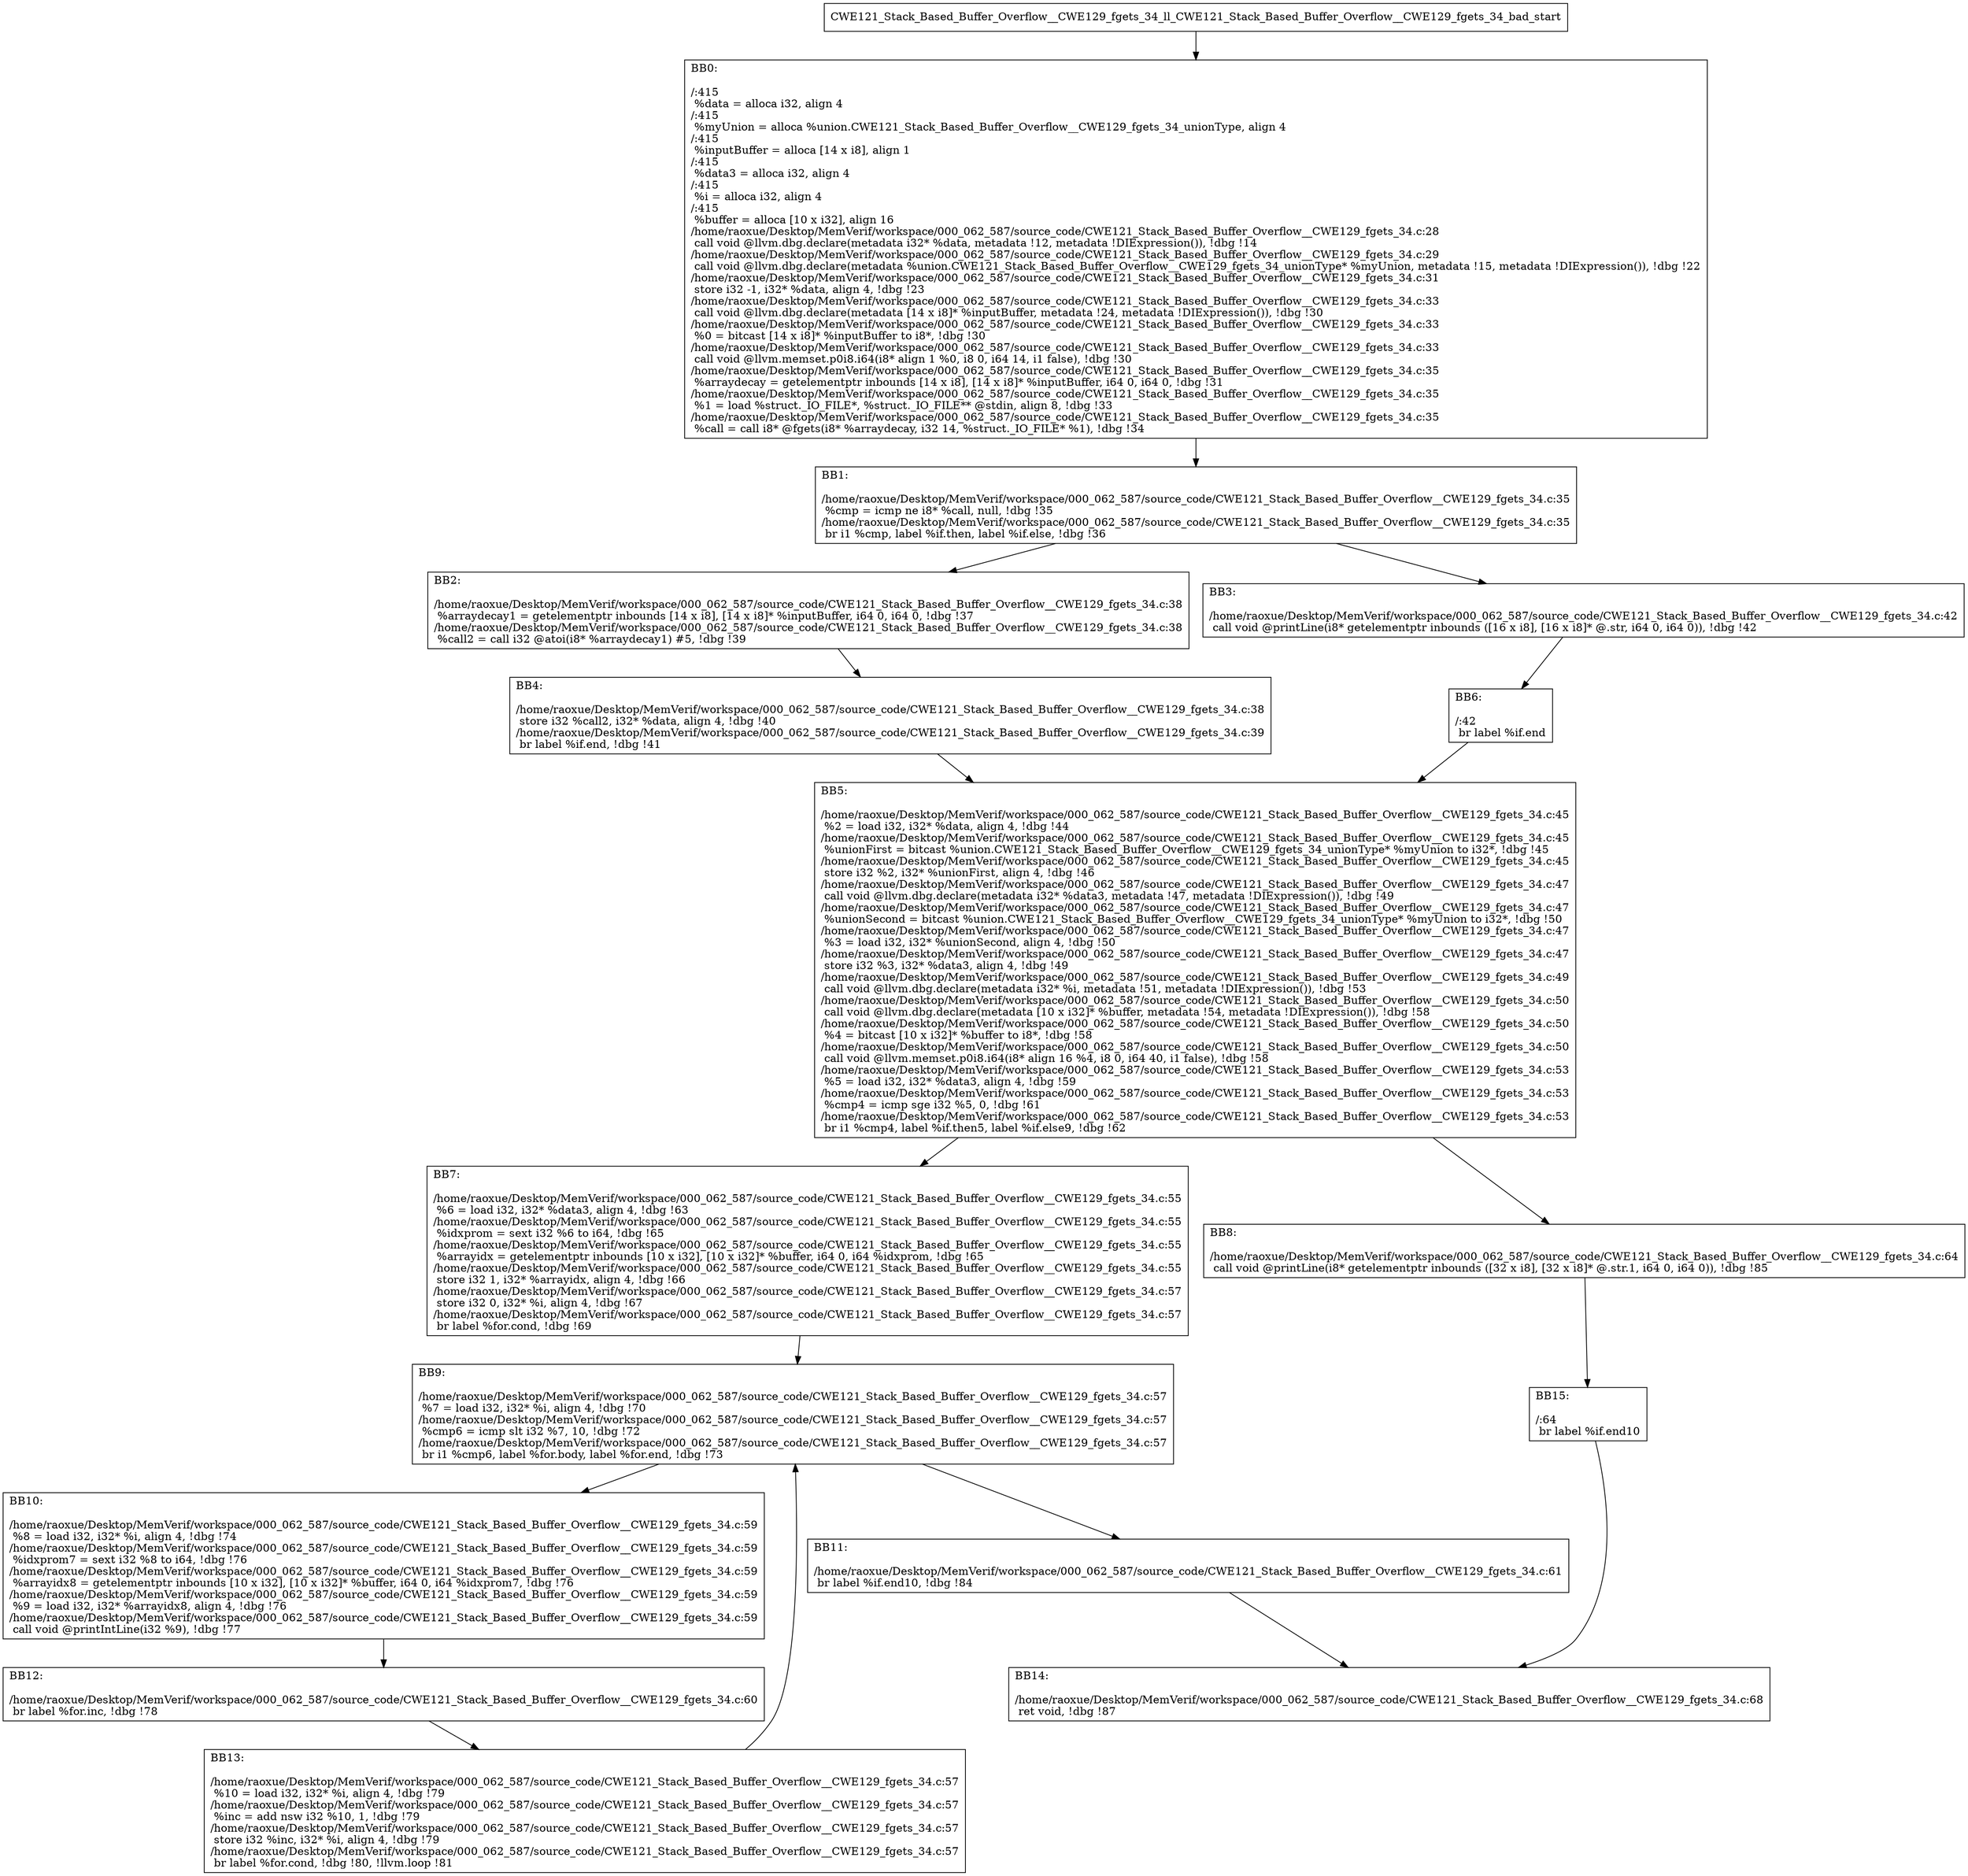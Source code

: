 digraph "CFG for'CWE121_Stack_Based_Buffer_Overflow__CWE129_fgets_34_ll_CWE121_Stack_Based_Buffer_Overflow__CWE129_fgets_34_bad' function" {
	BBCWE121_Stack_Based_Buffer_Overflow__CWE129_fgets_34_ll_CWE121_Stack_Based_Buffer_Overflow__CWE129_fgets_34_bad_start[shape=record,label="{CWE121_Stack_Based_Buffer_Overflow__CWE129_fgets_34_ll_CWE121_Stack_Based_Buffer_Overflow__CWE129_fgets_34_bad_start}"];
	BBCWE121_Stack_Based_Buffer_Overflow__CWE129_fgets_34_ll_CWE121_Stack_Based_Buffer_Overflow__CWE129_fgets_34_bad_start-> CWE121_Stack_Based_Buffer_Overflow__CWE129_fgets_34_ll_CWE121_Stack_Based_Buffer_Overflow__CWE129_fgets_34_badBB0;
	CWE121_Stack_Based_Buffer_Overflow__CWE129_fgets_34_ll_CWE121_Stack_Based_Buffer_Overflow__CWE129_fgets_34_badBB0 [shape=record, label="{BB0:\l\l/:415\l
  %data = alloca i32, align 4\l
/:415\l
  %myUnion = alloca %union.CWE121_Stack_Based_Buffer_Overflow__CWE129_fgets_34_unionType, align 4\l
/:415\l
  %inputBuffer = alloca [14 x i8], align 1\l
/:415\l
  %data3 = alloca i32, align 4\l
/:415\l
  %i = alloca i32, align 4\l
/:415\l
  %buffer = alloca [10 x i32], align 16\l
/home/raoxue/Desktop/MemVerif/workspace/000_062_587/source_code/CWE121_Stack_Based_Buffer_Overflow__CWE129_fgets_34.c:28\l
  call void @llvm.dbg.declare(metadata i32* %data, metadata !12, metadata !DIExpression()), !dbg !14\l
/home/raoxue/Desktop/MemVerif/workspace/000_062_587/source_code/CWE121_Stack_Based_Buffer_Overflow__CWE129_fgets_34.c:29\l
  call void @llvm.dbg.declare(metadata %union.CWE121_Stack_Based_Buffer_Overflow__CWE129_fgets_34_unionType* %myUnion, metadata !15, metadata !DIExpression()), !dbg !22\l
/home/raoxue/Desktop/MemVerif/workspace/000_062_587/source_code/CWE121_Stack_Based_Buffer_Overflow__CWE129_fgets_34.c:31\l
  store i32 -1, i32* %data, align 4, !dbg !23\l
/home/raoxue/Desktop/MemVerif/workspace/000_062_587/source_code/CWE121_Stack_Based_Buffer_Overflow__CWE129_fgets_34.c:33\l
  call void @llvm.dbg.declare(metadata [14 x i8]* %inputBuffer, metadata !24, metadata !DIExpression()), !dbg !30\l
/home/raoxue/Desktop/MemVerif/workspace/000_062_587/source_code/CWE121_Stack_Based_Buffer_Overflow__CWE129_fgets_34.c:33\l
  %0 = bitcast [14 x i8]* %inputBuffer to i8*, !dbg !30\l
/home/raoxue/Desktop/MemVerif/workspace/000_062_587/source_code/CWE121_Stack_Based_Buffer_Overflow__CWE129_fgets_34.c:33\l
  call void @llvm.memset.p0i8.i64(i8* align 1 %0, i8 0, i64 14, i1 false), !dbg !30\l
/home/raoxue/Desktop/MemVerif/workspace/000_062_587/source_code/CWE121_Stack_Based_Buffer_Overflow__CWE129_fgets_34.c:35\l
  %arraydecay = getelementptr inbounds [14 x i8], [14 x i8]* %inputBuffer, i64 0, i64 0, !dbg !31\l
/home/raoxue/Desktop/MemVerif/workspace/000_062_587/source_code/CWE121_Stack_Based_Buffer_Overflow__CWE129_fgets_34.c:35\l
  %1 = load %struct._IO_FILE*, %struct._IO_FILE** @stdin, align 8, !dbg !33\l
/home/raoxue/Desktop/MemVerif/workspace/000_062_587/source_code/CWE121_Stack_Based_Buffer_Overflow__CWE129_fgets_34.c:35\l
  %call = call i8* @fgets(i8* %arraydecay, i32 14, %struct._IO_FILE* %1), !dbg !34\l
}"];
	CWE121_Stack_Based_Buffer_Overflow__CWE129_fgets_34_ll_CWE121_Stack_Based_Buffer_Overflow__CWE129_fgets_34_badBB0-> CWE121_Stack_Based_Buffer_Overflow__CWE129_fgets_34_ll_CWE121_Stack_Based_Buffer_Overflow__CWE129_fgets_34_badBB1;
	CWE121_Stack_Based_Buffer_Overflow__CWE129_fgets_34_ll_CWE121_Stack_Based_Buffer_Overflow__CWE129_fgets_34_badBB1 [shape=record, label="{BB1:\l\l/home/raoxue/Desktop/MemVerif/workspace/000_062_587/source_code/CWE121_Stack_Based_Buffer_Overflow__CWE129_fgets_34.c:35\l
  %cmp = icmp ne i8* %call, null, !dbg !35\l
/home/raoxue/Desktop/MemVerif/workspace/000_062_587/source_code/CWE121_Stack_Based_Buffer_Overflow__CWE129_fgets_34.c:35\l
  br i1 %cmp, label %if.then, label %if.else, !dbg !36\l
}"];
	CWE121_Stack_Based_Buffer_Overflow__CWE129_fgets_34_ll_CWE121_Stack_Based_Buffer_Overflow__CWE129_fgets_34_badBB1-> CWE121_Stack_Based_Buffer_Overflow__CWE129_fgets_34_ll_CWE121_Stack_Based_Buffer_Overflow__CWE129_fgets_34_badBB2;
	CWE121_Stack_Based_Buffer_Overflow__CWE129_fgets_34_ll_CWE121_Stack_Based_Buffer_Overflow__CWE129_fgets_34_badBB1-> CWE121_Stack_Based_Buffer_Overflow__CWE129_fgets_34_ll_CWE121_Stack_Based_Buffer_Overflow__CWE129_fgets_34_badBB3;
	CWE121_Stack_Based_Buffer_Overflow__CWE129_fgets_34_ll_CWE121_Stack_Based_Buffer_Overflow__CWE129_fgets_34_badBB2 [shape=record, label="{BB2:\l\l/home/raoxue/Desktop/MemVerif/workspace/000_062_587/source_code/CWE121_Stack_Based_Buffer_Overflow__CWE129_fgets_34.c:38\l
  %arraydecay1 = getelementptr inbounds [14 x i8], [14 x i8]* %inputBuffer, i64 0, i64 0, !dbg !37\l
/home/raoxue/Desktop/MemVerif/workspace/000_062_587/source_code/CWE121_Stack_Based_Buffer_Overflow__CWE129_fgets_34.c:38\l
  %call2 = call i32 @atoi(i8* %arraydecay1) #5, !dbg !39\l
}"];
	CWE121_Stack_Based_Buffer_Overflow__CWE129_fgets_34_ll_CWE121_Stack_Based_Buffer_Overflow__CWE129_fgets_34_badBB2-> CWE121_Stack_Based_Buffer_Overflow__CWE129_fgets_34_ll_CWE121_Stack_Based_Buffer_Overflow__CWE129_fgets_34_badBB4;
	CWE121_Stack_Based_Buffer_Overflow__CWE129_fgets_34_ll_CWE121_Stack_Based_Buffer_Overflow__CWE129_fgets_34_badBB4 [shape=record, label="{BB4:\l\l/home/raoxue/Desktop/MemVerif/workspace/000_062_587/source_code/CWE121_Stack_Based_Buffer_Overflow__CWE129_fgets_34.c:38\l
  store i32 %call2, i32* %data, align 4, !dbg !40\l
/home/raoxue/Desktop/MemVerif/workspace/000_062_587/source_code/CWE121_Stack_Based_Buffer_Overflow__CWE129_fgets_34.c:39\l
  br label %if.end, !dbg !41\l
}"];
	CWE121_Stack_Based_Buffer_Overflow__CWE129_fgets_34_ll_CWE121_Stack_Based_Buffer_Overflow__CWE129_fgets_34_badBB4-> CWE121_Stack_Based_Buffer_Overflow__CWE129_fgets_34_ll_CWE121_Stack_Based_Buffer_Overflow__CWE129_fgets_34_badBB5;
	CWE121_Stack_Based_Buffer_Overflow__CWE129_fgets_34_ll_CWE121_Stack_Based_Buffer_Overflow__CWE129_fgets_34_badBB3 [shape=record, label="{BB3:\l\l/home/raoxue/Desktop/MemVerif/workspace/000_062_587/source_code/CWE121_Stack_Based_Buffer_Overflow__CWE129_fgets_34.c:42\l
  call void @printLine(i8* getelementptr inbounds ([16 x i8], [16 x i8]* @.str, i64 0, i64 0)), !dbg !42\l
}"];
	CWE121_Stack_Based_Buffer_Overflow__CWE129_fgets_34_ll_CWE121_Stack_Based_Buffer_Overflow__CWE129_fgets_34_badBB3-> CWE121_Stack_Based_Buffer_Overflow__CWE129_fgets_34_ll_CWE121_Stack_Based_Buffer_Overflow__CWE129_fgets_34_badBB6;
	CWE121_Stack_Based_Buffer_Overflow__CWE129_fgets_34_ll_CWE121_Stack_Based_Buffer_Overflow__CWE129_fgets_34_badBB6 [shape=record, label="{BB6:\l\l/:42\l
  br label %if.end\l
}"];
	CWE121_Stack_Based_Buffer_Overflow__CWE129_fgets_34_ll_CWE121_Stack_Based_Buffer_Overflow__CWE129_fgets_34_badBB6-> CWE121_Stack_Based_Buffer_Overflow__CWE129_fgets_34_ll_CWE121_Stack_Based_Buffer_Overflow__CWE129_fgets_34_badBB5;
	CWE121_Stack_Based_Buffer_Overflow__CWE129_fgets_34_ll_CWE121_Stack_Based_Buffer_Overflow__CWE129_fgets_34_badBB5 [shape=record, label="{BB5:\l\l/home/raoxue/Desktop/MemVerif/workspace/000_062_587/source_code/CWE121_Stack_Based_Buffer_Overflow__CWE129_fgets_34.c:45\l
  %2 = load i32, i32* %data, align 4, !dbg !44\l
/home/raoxue/Desktop/MemVerif/workspace/000_062_587/source_code/CWE121_Stack_Based_Buffer_Overflow__CWE129_fgets_34.c:45\l
  %unionFirst = bitcast %union.CWE121_Stack_Based_Buffer_Overflow__CWE129_fgets_34_unionType* %myUnion to i32*, !dbg !45\l
/home/raoxue/Desktop/MemVerif/workspace/000_062_587/source_code/CWE121_Stack_Based_Buffer_Overflow__CWE129_fgets_34.c:45\l
  store i32 %2, i32* %unionFirst, align 4, !dbg !46\l
/home/raoxue/Desktop/MemVerif/workspace/000_062_587/source_code/CWE121_Stack_Based_Buffer_Overflow__CWE129_fgets_34.c:47\l
  call void @llvm.dbg.declare(metadata i32* %data3, metadata !47, metadata !DIExpression()), !dbg !49\l
/home/raoxue/Desktop/MemVerif/workspace/000_062_587/source_code/CWE121_Stack_Based_Buffer_Overflow__CWE129_fgets_34.c:47\l
  %unionSecond = bitcast %union.CWE121_Stack_Based_Buffer_Overflow__CWE129_fgets_34_unionType* %myUnion to i32*, !dbg !50\l
/home/raoxue/Desktop/MemVerif/workspace/000_062_587/source_code/CWE121_Stack_Based_Buffer_Overflow__CWE129_fgets_34.c:47\l
  %3 = load i32, i32* %unionSecond, align 4, !dbg !50\l
/home/raoxue/Desktop/MemVerif/workspace/000_062_587/source_code/CWE121_Stack_Based_Buffer_Overflow__CWE129_fgets_34.c:47\l
  store i32 %3, i32* %data3, align 4, !dbg !49\l
/home/raoxue/Desktop/MemVerif/workspace/000_062_587/source_code/CWE121_Stack_Based_Buffer_Overflow__CWE129_fgets_34.c:49\l
  call void @llvm.dbg.declare(metadata i32* %i, metadata !51, metadata !DIExpression()), !dbg !53\l
/home/raoxue/Desktop/MemVerif/workspace/000_062_587/source_code/CWE121_Stack_Based_Buffer_Overflow__CWE129_fgets_34.c:50\l
  call void @llvm.dbg.declare(metadata [10 x i32]* %buffer, metadata !54, metadata !DIExpression()), !dbg !58\l
/home/raoxue/Desktop/MemVerif/workspace/000_062_587/source_code/CWE121_Stack_Based_Buffer_Overflow__CWE129_fgets_34.c:50\l
  %4 = bitcast [10 x i32]* %buffer to i8*, !dbg !58\l
/home/raoxue/Desktop/MemVerif/workspace/000_062_587/source_code/CWE121_Stack_Based_Buffer_Overflow__CWE129_fgets_34.c:50\l
  call void @llvm.memset.p0i8.i64(i8* align 16 %4, i8 0, i64 40, i1 false), !dbg !58\l
/home/raoxue/Desktop/MemVerif/workspace/000_062_587/source_code/CWE121_Stack_Based_Buffer_Overflow__CWE129_fgets_34.c:53\l
  %5 = load i32, i32* %data3, align 4, !dbg !59\l
/home/raoxue/Desktop/MemVerif/workspace/000_062_587/source_code/CWE121_Stack_Based_Buffer_Overflow__CWE129_fgets_34.c:53\l
  %cmp4 = icmp sge i32 %5, 0, !dbg !61\l
/home/raoxue/Desktop/MemVerif/workspace/000_062_587/source_code/CWE121_Stack_Based_Buffer_Overflow__CWE129_fgets_34.c:53\l
  br i1 %cmp4, label %if.then5, label %if.else9, !dbg !62\l
}"];
	CWE121_Stack_Based_Buffer_Overflow__CWE129_fgets_34_ll_CWE121_Stack_Based_Buffer_Overflow__CWE129_fgets_34_badBB5-> CWE121_Stack_Based_Buffer_Overflow__CWE129_fgets_34_ll_CWE121_Stack_Based_Buffer_Overflow__CWE129_fgets_34_badBB7;
	CWE121_Stack_Based_Buffer_Overflow__CWE129_fgets_34_ll_CWE121_Stack_Based_Buffer_Overflow__CWE129_fgets_34_badBB5-> CWE121_Stack_Based_Buffer_Overflow__CWE129_fgets_34_ll_CWE121_Stack_Based_Buffer_Overflow__CWE129_fgets_34_badBB8;
	CWE121_Stack_Based_Buffer_Overflow__CWE129_fgets_34_ll_CWE121_Stack_Based_Buffer_Overflow__CWE129_fgets_34_badBB7 [shape=record, label="{BB7:\l\l/home/raoxue/Desktop/MemVerif/workspace/000_062_587/source_code/CWE121_Stack_Based_Buffer_Overflow__CWE129_fgets_34.c:55\l
  %6 = load i32, i32* %data3, align 4, !dbg !63\l
/home/raoxue/Desktop/MemVerif/workspace/000_062_587/source_code/CWE121_Stack_Based_Buffer_Overflow__CWE129_fgets_34.c:55\l
  %idxprom = sext i32 %6 to i64, !dbg !65\l
/home/raoxue/Desktop/MemVerif/workspace/000_062_587/source_code/CWE121_Stack_Based_Buffer_Overflow__CWE129_fgets_34.c:55\l
  %arrayidx = getelementptr inbounds [10 x i32], [10 x i32]* %buffer, i64 0, i64 %idxprom, !dbg !65\l
/home/raoxue/Desktop/MemVerif/workspace/000_062_587/source_code/CWE121_Stack_Based_Buffer_Overflow__CWE129_fgets_34.c:55\l
  store i32 1, i32* %arrayidx, align 4, !dbg !66\l
/home/raoxue/Desktop/MemVerif/workspace/000_062_587/source_code/CWE121_Stack_Based_Buffer_Overflow__CWE129_fgets_34.c:57\l
  store i32 0, i32* %i, align 4, !dbg !67\l
/home/raoxue/Desktop/MemVerif/workspace/000_062_587/source_code/CWE121_Stack_Based_Buffer_Overflow__CWE129_fgets_34.c:57\l
  br label %for.cond, !dbg !69\l
}"];
	CWE121_Stack_Based_Buffer_Overflow__CWE129_fgets_34_ll_CWE121_Stack_Based_Buffer_Overflow__CWE129_fgets_34_badBB7-> CWE121_Stack_Based_Buffer_Overflow__CWE129_fgets_34_ll_CWE121_Stack_Based_Buffer_Overflow__CWE129_fgets_34_badBB9;
	CWE121_Stack_Based_Buffer_Overflow__CWE129_fgets_34_ll_CWE121_Stack_Based_Buffer_Overflow__CWE129_fgets_34_badBB9 [shape=record, label="{BB9:\l\l/home/raoxue/Desktop/MemVerif/workspace/000_062_587/source_code/CWE121_Stack_Based_Buffer_Overflow__CWE129_fgets_34.c:57\l
  %7 = load i32, i32* %i, align 4, !dbg !70\l
/home/raoxue/Desktop/MemVerif/workspace/000_062_587/source_code/CWE121_Stack_Based_Buffer_Overflow__CWE129_fgets_34.c:57\l
  %cmp6 = icmp slt i32 %7, 10, !dbg !72\l
/home/raoxue/Desktop/MemVerif/workspace/000_062_587/source_code/CWE121_Stack_Based_Buffer_Overflow__CWE129_fgets_34.c:57\l
  br i1 %cmp6, label %for.body, label %for.end, !dbg !73\l
}"];
	CWE121_Stack_Based_Buffer_Overflow__CWE129_fgets_34_ll_CWE121_Stack_Based_Buffer_Overflow__CWE129_fgets_34_badBB9-> CWE121_Stack_Based_Buffer_Overflow__CWE129_fgets_34_ll_CWE121_Stack_Based_Buffer_Overflow__CWE129_fgets_34_badBB10;
	CWE121_Stack_Based_Buffer_Overflow__CWE129_fgets_34_ll_CWE121_Stack_Based_Buffer_Overflow__CWE129_fgets_34_badBB9-> CWE121_Stack_Based_Buffer_Overflow__CWE129_fgets_34_ll_CWE121_Stack_Based_Buffer_Overflow__CWE129_fgets_34_badBB11;
	CWE121_Stack_Based_Buffer_Overflow__CWE129_fgets_34_ll_CWE121_Stack_Based_Buffer_Overflow__CWE129_fgets_34_badBB10 [shape=record, label="{BB10:\l\l/home/raoxue/Desktop/MemVerif/workspace/000_062_587/source_code/CWE121_Stack_Based_Buffer_Overflow__CWE129_fgets_34.c:59\l
  %8 = load i32, i32* %i, align 4, !dbg !74\l
/home/raoxue/Desktop/MemVerif/workspace/000_062_587/source_code/CWE121_Stack_Based_Buffer_Overflow__CWE129_fgets_34.c:59\l
  %idxprom7 = sext i32 %8 to i64, !dbg !76\l
/home/raoxue/Desktop/MemVerif/workspace/000_062_587/source_code/CWE121_Stack_Based_Buffer_Overflow__CWE129_fgets_34.c:59\l
  %arrayidx8 = getelementptr inbounds [10 x i32], [10 x i32]* %buffer, i64 0, i64 %idxprom7, !dbg !76\l
/home/raoxue/Desktop/MemVerif/workspace/000_062_587/source_code/CWE121_Stack_Based_Buffer_Overflow__CWE129_fgets_34.c:59\l
  %9 = load i32, i32* %arrayidx8, align 4, !dbg !76\l
/home/raoxue/Desktop/MemVerif/workspace/000_062_587/source_code/CWE121_Stack_Based_Buffer_Overflow__CWE129_fgets_34.c:59\l
  call void @printIntLine(i32 %9), !dbg !77\l
}"];
	CWE121_Stack_Based_Buffer_Overflow__CWE129_fgets_34_ll_CWE121_Stack_Based_Buffer_Overflow__CWE129_fgets_34_badBB10-> CWE121_Stack_Based_Buffer_Overflow__CWE129_fgets_34_ll_CWE121_Stack_Based_Buffer_Overflow__CWE129_fgets_34_badBB12;
	CWE121_Stack_Based_Buffer_Overflow__CWE129_fgets_34_ll_CWE121_Stack_Based_Buffer_Overflow__CWE129_fgets_34_badBB12 [shape=record, label="{BB12:\l\l/home/raoxue/Desktop/MemVerif/workspace/000_062_587/source_code/CWE121_Stack_Based_Buffer_Overflow__CWE129_fgets_34.c:60\l
  br label %for.inc, !dbg !78\l
}"];
	CWE121_Stack_Based_Buffer_Overflow__CWE129_fgets_34_ll_CWE121_Stack_Based_Buffer_Overflow__CWE129_fgets_34_badBB12-> CWE121_Stack_Based_Buffer_Overflow__CWE129_fgets_34_ll_CWE121_Stack_Based_Buffer_Overflow__CWE129_fgets_34_badBB13;
	CWE121_Stack_Based_Buffer_Overflow__CWE129_fgets_34_ll_CWE121_Stack_Based_Buffer_Overflow__CWE129_fgets_34_badBB13 [shape=record, label="{BB13:\l\l/home/raoxue/Desktop/MemVerif/workspace/000_062_587/source_code/CWE121_Stack_Based_Buffer_Overflow__CWE129_fgets_34.c:57\l
  %10 = load i32, i32* %i, align 4, !dbg !79\l
/home/raoxue/Desktop/MemVerif/workspace/000_062_587/source_code/CWE121_Stack_Based_Buffer_Overflow__CWE129_fgets_34.c:57\l
  %inc = add nsw i32 %10, 1, !dbg !79\l
/home/raoxue/Desktop/MemVerif/workspace/000_062_587/source_code/CWE121_Stack_Based_Buffer_Overflow__CWE129_fgets_34.c:57\l
  store i32 %inc, i32* %i, align 4, !dbg !79\l
/home/raoxue/Desktop/MemVerif/workspace/000_062_587/source_code/CWE121_Stack_Based_Buffer_Overflow__CWE129_fgets_34.c:57\l
  br label %for.cond, !dbg !80, !llvm.loop !81\l
}"];
	CWE121_Stack_Based_Buffer_Overflow__CWE129_fgets_34_ll_CWE121_Stack_Based_Buffer_Overflow__CWE129_fgets_34_badBB13-> CWE121_Stack_Based_Buffer_Overflow__CWE129_fgets_34_ll_CWE121_Stack_Based_Buffer_Overflow__CWE129_fgets_34_badBB9;
	CWE121_Stack_Based_Buffer_Overflow__CWE129_fgets_34_ll_CWE121_Stack_Based_Buffer_Overflow__CWE129_fgets_34_badBB11 [shape=record, label="{BB11:\l\l/home/raoxue/Desktop/MemVerif/workspace/000_062_587/source_code/CWE121_Stack_Based_Buffer_Overflow__CWE129_fgets_34.c:61\l
  br label %if.end10, !dbg !84\l
}"];
	CWE121_Stack_Based_Buffer_Overflow__CWE129_fgets_34_ll_CWE121_Stack_Based_Buffer_Overflow__CWE129_fgets_34_badBB11-> CWE121_Stack_Based_Buffer_Overflow__CWE129_fgets_34_ll_CWE121_Stack_Based_Buffer_Overflow__CWE129_fgets_34_badBB14;
	CWE121_Stack_Based_Buffer_Overflow__CWE129_fgets_34_ll_CWE121_Stack_Based_Buffer_Overflow__CWE129_fgets_34_badBB8 [shape=record, label="{BB8:\l\l/home/raoxue/Desktop/MemVerif/workspace/000_062_587/source_code/CWE121_Stack_Based_Buffer_Overflow__CWE129_fgets_34.c:64\l
  call void @printLine(i8* getelementptr inbounds ([32 x i8], [32 x i8]* @.str.1, i64 0, i64 0)), !dbg !85\l
}"];
	CWE121_Stack_Based_Buffer_Overflow__CWE129_fgets_34_ll_CWE121_Stack_Based_Buffer_Overflow__CWE129_fgets_34_badBB8-> CWE121_Stack_Based_Buffer_Overflow__CWE129_fgets_34_ll_CWE121_Stack_Based_Buffer_Overflow__CWE129_fgets_34_badBB15;
	CWE121_Stack_Based_Buffer_Overflow__CWE129_fgets_34_ll_CWE121_Stack_Based_Buffer_Overflow__CWE129_fgets_34_badBB15 [shape=record, label="{BB15:\l\l/:64\l
  br label %if.end10\l
}"];
	CWE121_Stack_Based_Buffer_Overflow__CWE129_fgets_34_ll_CWE121_Stack_Based_Buffer_Overflow__CWE129_fgets_34_badBB15-> CWE121_Stack_Based_Buffer_Overflow__CWE129_fgets_34_ll_CWE121_Stack_Based_Buffer_Overflow__CWE129_fgets_34_badBB14;
	CWE121_Stack_Based_Buffer_Overflow__CWE129_fgets_34_ll_CWE121_Stack_Based_Buffer_Overflow__CWE129_fgets_34_badBB14 [shape=record, label="{BB14:\l\l/home/raoxue/Desktop/MemVerif/workspace/000_062_587/source_code/CWE121_Stack_Based_Buffer_Overflow__CWE129_fgets_34.c:68\l
  ret void, !dbg !87\l
}"];
}

